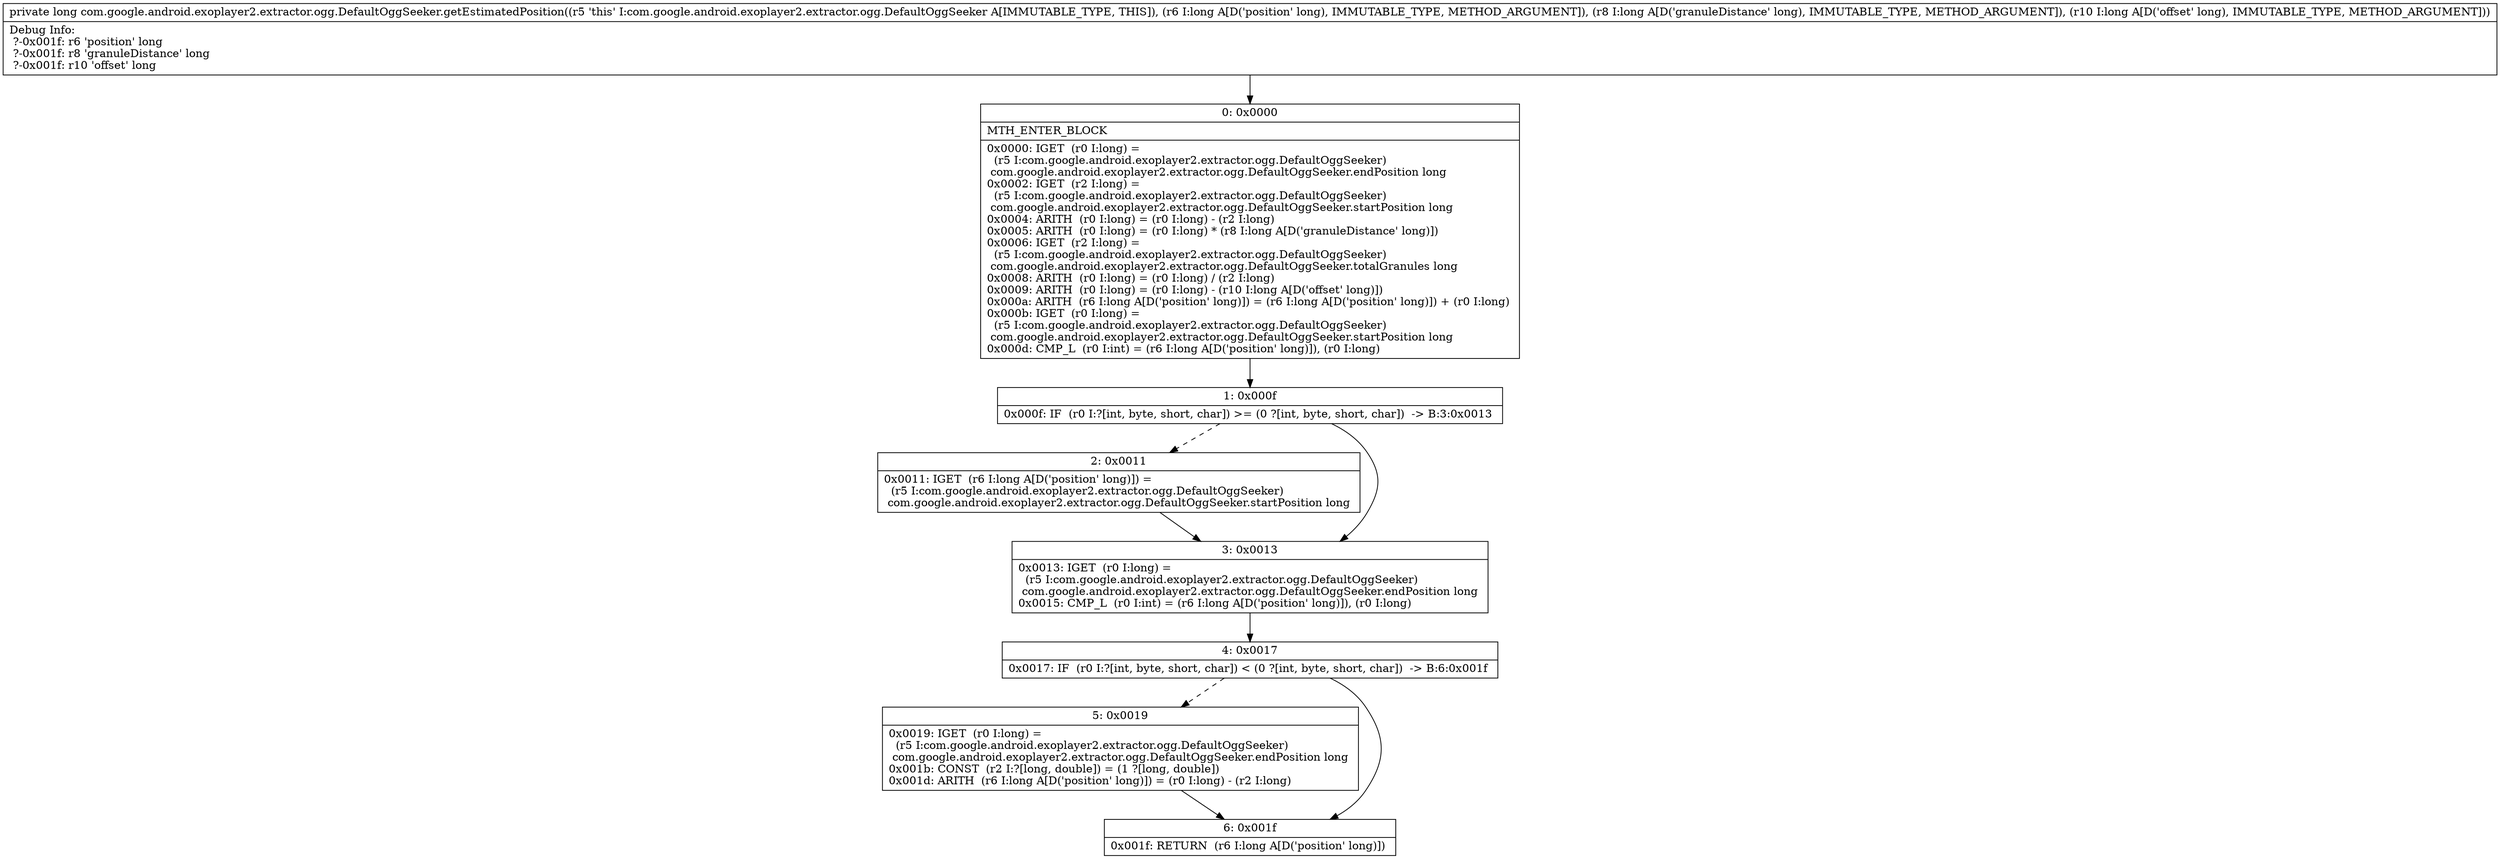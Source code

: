 digraph "CFG forcom.google.android.exoplayer2.extractor.ogg.DefaultOggSeeker.getEstimatedPosition(JJJ)J" {
Node_0 [shape=record,label="{0\:\ 0x0000|MTH_ENTER_BLOCK\l|0x0000: IGET  (r0 I:long) = \l  (r5 I:com.google.android.exoplayer2.extractor.ogg.DefaultOggSeeker)\l com.google.android.exoplayer2.extractor.ogg.DefaultOggSeeker.endPosition long \l0x0002: IGET  (r2 I:long) = \l  (r5 I:com.google.android.exoplayer2.extractor.ogg.DefaultOggSeeker)\l com.google.android.exoplayer2.extractor.ogg.DefaultOggSeeker.startPosition long \l0x0004: ARITH  (r0 I:long) = (r0 I:long) \- (r2 I:long) \l0x0005: ARITH  (r0 I:long) = (r0 I:long) * (r8 I:long A[D('granuleDistance' long)]) \l0x0006: IGET  (r2 I:long) = \l  (r5 I:com.google.android.exoplayer2.extractor.ogg.DefaultOggSeeker)\l com.google.android.exoplayer2.extractor.ogg.DefaultOggSeeker.totalGranules long \l0x0008: ARITH  (r0 I:long) = (r0 I:long) \/ (r2 I:long) \l0x0009: ARITH  (r0 I:long) = (r0 I:long) \- (r10 I:long A[D('offset' long)]) \l0x000a: ARITH  (r6 I:long A[D('position' long)]) = (r6 I:long A[D('position' long)]) + (r0 I:long) \l0x000b: IGET  (r0 I:long) = \l  (r5 I:com.google.android.exoplayer2.extractor.ogg.DefaultOggSeeker)\l com.google.android.exoplayer2.extractor.ogg.DefaultOggSeeker.startPosition long \l0x000d: CMP_L  (r0 I:int) = (r6 I:long A[D('position' long)]), (r0 I:long) \l}"];
Node_1 [shape=record,label="{1\:\ 0x000f|0x000f: IF  (r0 I:?[int, byte, short, char]) \>= (0 ?[int, byte, short, char])  \-\> B:3:0x0013 \l}"];
Node_2 [shape=record,label="{2\:\ 0x0011|0x0011: IGET  (r6 I:long A[D('position' long)]) = \l  (r5 I:com.google.android.exoplayer2.extractor.ogg.DefaultOggSeeker)\l com.google.android.exoplayer2.extractor.ogg.DefaultOggSeeker.startPosition long \l}"];
Node_3 [shape=record,label="{3\:\ 0x0013|0x0013: IGET  (r0 I:long) = \l  (r5 I:com.google.android.exoplayer2.extractor.ogg.DefaultOggSeeker)\l com.google.android.exoplayer2.extractor.ogg.DefaultOggSeeker.endPosition long \l0x0015: CMP_L  (r0 I:int) = (r6 I:long A[D('position' long)]), (r0 I:long) \l}"];
Node_4 [shape=record,label="{4\:\ 0x0017|0x0017: IF  (r0 I:?[int, byte, short, char]) \< (0 ?[int, byte, short, char])  \-\> B:6:0x001f \l}"];
Node_5 [shape=record,label="{5\:\ 0x0019|0x0019: IGET  (r0 I:long) = \l  (r5 I:com.google.android.exoplayer2.extractor.ogg.DefaultOggSeeker)\l com.google.android.exoplayer2.extractor.ogg.DefaultOggSeeker.endPosition long \l0x001b: CONST  (r2 I:?[long, double]) = (1 ?[long, double]) \l0x001d: ARITH  (r6 I:long A[D('position' long)]) = (r0 I:long) \- (r2 I:long) \l}"];
Node_6 [shape=record,label="{6\:\ 0x001f|0x001f: RETURN  (r6 I:long A[D('position' long)]) \l}"];
MethodNode[shape=record,label="{private long com.google.android.exoplayer2.extractor.ogg.DefaultOggSeeker.getEstimatedPosition((r5 'this' I:com.google.android.exoplayer2.extractor.ogg.DefaultOggSeeker A[IMMUTABLE_TYPE, THIS]), (r6 I:long A[D('position' long), IMMUTABLE_TYPE, METHOD_ARGUMENT]), (r8 I:long A[D('granuleDistance' long), IMMUTABLE_TYPE, METHOD_ARGUMENT]), (r10 I:long A[D('offset' long), IMMUTABLE_TYPE, METHOD_ARGUMENT]))  | Debug Info:\l  ?\-0x001f: r6 'position' long\l  ?\-0x001f: r8 'granuleDistance' long\l  ?\-0x001f: r10 'offset' long\l}"];
MethodNode -> Node_0;
Node_0 -> Node_1;
Node_1 -> Node_2[style=dashed];
Node_1 -> Node_3;
Node_2 -> Node_3;
Node_3 -> Node_4;
Node_4 -> Node_5[style=dashed];
Node_4 -> Node_6;
Node_5 -> Node_6;
}

